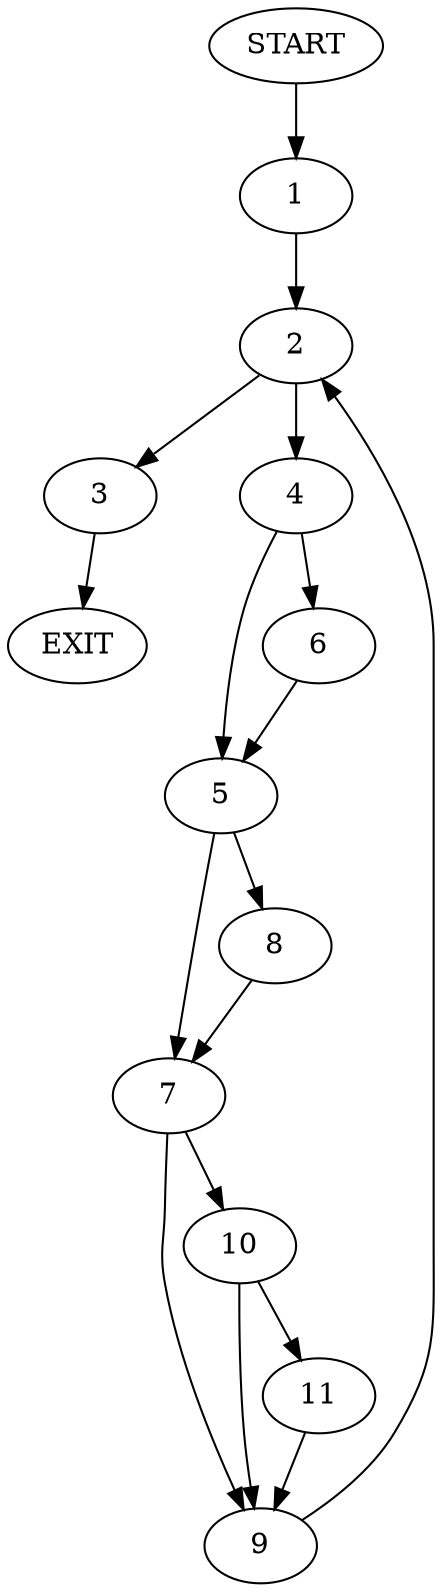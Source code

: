 digraph {
0 [label="START"]
12 [label="EXIT"]
0 -> 1
1 -> 2
2 -> 3
2 -> 4
3 -> 12
4 -> 5
4 -> 6
5 -> 7
5 -> 8
6 -> 5
7 -> 9
7 -> 10
8 -> 7
9 -> 2
10 -> 11
10 -> 9
11 -> 9
}
